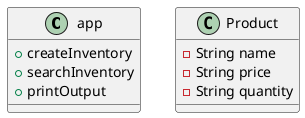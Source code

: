 @startuml
'https://plantuml.com/class-diagram

class app {
+ createInventory
+ searchInventory
+ printOutput
}

class Product{
- String name
- String price
- String quantity
}


@enduml